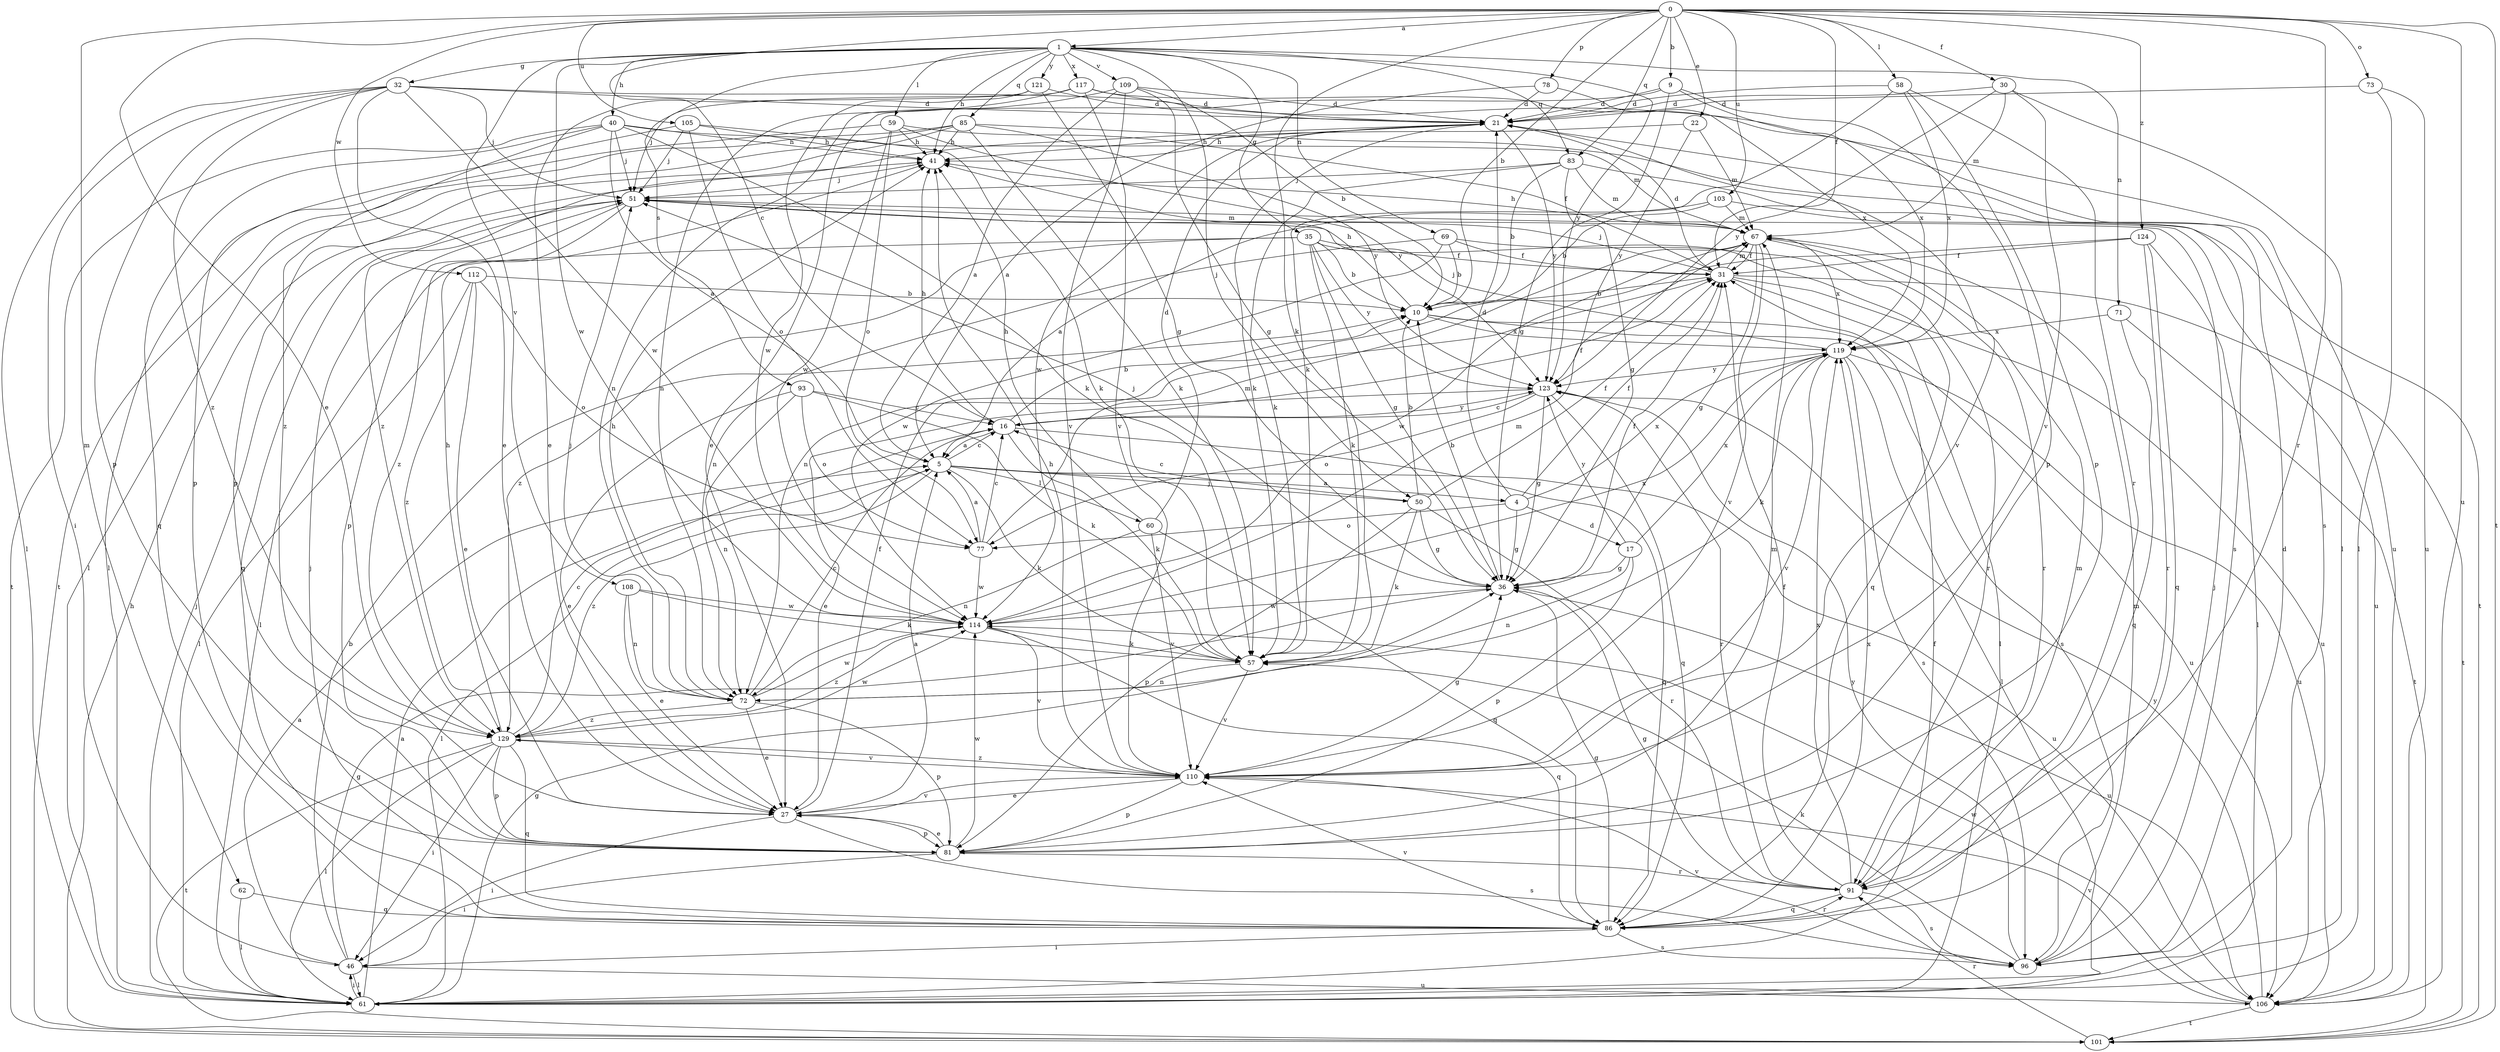 strict digraph  {
0;
1;
4;
5;
9;
10;
16;
17;
21;
22;
27;
30;
31;
32;
35;
36;
40;
41;
46;
50;
51;
57;
58;
59;
60;
61;
62;
67;
69;
71;
72;
73;
77;
78;
81;
83;
85;
86;
91;
93;
96;
101;
103;
105;
106;
108;
109;
110;
112;
114;
117;
119;
121;
123;
124;
129;
0 -> 1  [label=a];
0 -> 9  [label=b];
0 -> 10  [label=b];
0 -> 16  [label=c];
0 -> 22  [label=e];
0 -> 27  [label=e];
0 -> 30  [label=f];
0 -> 31  [label=f];
0 -> 57  [label=k];
0 -> 58  [label=l];
0 -> 62  [label=m];
0 -> 73  [label=o];
0 -> 78  [label=p];
0 -> 83  [label=q];
0 -> 91  [label=r];
0 -> 101  [label=t];
0 -> 103  [label=u];
0 -> 105  [label=u];
0 -> 106  [label=u];
0 -> 112  [label=w];
0 -> 124  [label=z];
1 -> 32  [label=g];
1 -> 35  [label=g];
1 -> 40  [label=h];
1 -> 41  [label=h];
1 -> 50  [label=j];
1 -> 59  [label=l];
1 -> 69  [label=n];
1 -> 71  [label=n];
1 -> 83  [label=q];
1 -> 85  [label=q];
1 -> 93  [label=s];
1 -> 108  [label=v];
1 -> 109  [label=v];
1 -> 114  [label=w];
1 -> 117  [label=x];
1 -> 121  [label=y];
1 -> 123  [label=y];
4 -> 17  [label=d];
4 -> 21  [label=d];
4 -> 31  [label=f];
4 -> 36  [label=g];
4 -> 77  [label=o];
4 -> 119  [label=x];
5 -> 4  [label=a];
5 -> 16  [label=c];
5 -> 50  [label=j];
5 -> 57  [label=k];
5 -> 60  [label=l];
5 -> 61  [label=l];
5 -> 106  [label=u];
5 -> 129  [label=z];
9 -> 21  [label=d];
9 -> 27  [label=e];
9 -> 36  [label=g];
9 -> 81  [label=p];
9 -> 119  [label=x];
10 -> 41  [label=h];
10 -> 96  [label=s];
10 -> 106  [label=u];
10 -> 119  [label=x];
16 -> 5  [label=a];
16 -> 10  [label=b];
16 -> 31  [label=f];
16 -> 41  [label=h];
16 -> 57  [label=k];
16 -> 86  [label=q];
16 -> 123  [label=y];
17 -> 36  [label=g];
17 -> 72  [label=n];
17 -> 81  [label=p];
17 -> 119  [label=x];
17 -> 123  [label=y];
21 -> 41  [label=h];
21 -> 57  [label=k];
21 -> 110  [label=v];
21 -> 114  [label=w];
21 -> 123  [label=y];
21 -> 129  [label=z];
22 -> 41  [label=h];
22 -> 67  [label=m];
22 -> 123  [label=y];
27 -> 5  [label=a];
27 -> 31  [label=f];
27 -> 46  [label=i];
27 -> 81  [label=p];
27 -> 96  [label=s];
27 -> 110  [label=v];
30 -> 21  [label=d];
30 -> 61  [label=l];
30 -> 67  [label=m];
30 -> 110  [label=v];
30 -> 123  [label=y];
31 -> 10  [label=b];
31 -> 21  [label=d];
31 -> 51  [label=j];
31 -> 61  [label=l];
31 -> 67  [label=m];
31 -> 101  [label=t];
31 -> 106  [label=u];
32 -> 21  [label=d];
32 -> 27  [label=e];
32 -> 46  [label=i];
32 -> 51  [label=j];
32 -> 61  [label=l];
32 -> 81  [label=p];
32 -> 106  [label=u];
32 -> 114  [label=w];
32 -> 129  [label=z];
35 -> 10  [label=b];
35 -> 31  [label=f];
35 -> 36  [label=g];
35 -> 57  [label=k];
35 -> 61  [label=l];
35 -> 86  [label=q];
35 -> 123  [label=y];
35 -> 129  [label=z];
36 -> 10  [label=b];
36 -> 31  [label=f];
36 -> 51  [label=j];
36 -> 106  [label=u];
36 -> 114  [label=w];
40 -> 5  [label=a];
40 -> 41  [label=h];
40 -> 51  [label=j];
40 -> 57  [label=k];
40 -> 67  [label=m];
40 -> 86  [label=q];
40 -> 101  [label=t];
40 -> 129  [label=z];
41 -> 51  [label=j];
46 -> 5  [label=a];
46 -> 10  [label=b];
46 -> 36  [label=g];
46 -> 61  [label=l];
46 -> 106  [label=u];
50 -> 10  [label=b];
50 -> 16  [label=c];
50 -> 31  [label=f];
50 -> 36  [label=g];
50 -> 57  [label=k];
50 -> 81  [label=p];
50 -> 91  [label=r];
51 -> 67  [label=m];
51 -> 81  [label=p];
51 -> 86  [label=q];
51 -> 129  [label=z];
57 -> 72  [label=n];
57 -> 110  [label=v];
58 -> 21  [label=d];
58 -> 57  [label=k];
58 -> 81  [label=p];
58 -> 91  [label=r];
58 -> 119  [label=x];
59 -> 31  [label=f];
59 -> 41  [label=h];
59 -> 61  [label=l];
59 -> 77  [label=o];
59 -> 114  [label=w];
59 -> 123  [label=y];
60 -> 21  [label=d];
60 -> 41  [label=h];
60 -> 72  [label=n];
60 -> 86  [label=q];
60 -> 110  [label=v];
61 -> 5  [label=a];
61 -> 31  [label=f];
61 -> 36  [label=g];
61 -> 46  [label=i];
61 -> 51  [label=j];
62 -> 61  [label=l];
62 -> 86  [label=q];
67 -> 31  [label=f];
67 -> 36  [label=g];
67 -> 41  [label=h];
67 -> 91  [label=r];
67 -> 110  [label=v];
67 -> 114  [label=w];
67 -> 119  [label=x];
69 -> 10  [label=b];
69 -> 31  [label=f];
69 -> 72  [label=n];
69 -> 91  [label=r];
69 -> 114  [label=w];
71 -> 86  [label=q];
71 -> 101  [label=t];
71 -> 119  [label=x];
72 -> 16  [label=c];
72 -> 27  [label=e];
72 -> 41  [label=h];
72 -> 51  [label=j];
72 -> 81  [label=p];
72 -> 114  [label=w];
72 -> 129  [label=z];
73 -> 21  [label=d];
73 -> 61  [label=l];
73 -> 106  [label=u];
77 -> 5  [label=a];
77 -> 16  [label=c];
77 -> 67  [label=m];
77 -> 114  [label=w];
78 -> 5  [label=a];
78 -> 21  [label=d];
78 -> 119  [label=x];
81 -> 27  [label=e];
81 -> 46  [label=i];
81 -> 67  [label=m];
81 -> 91  [label=r];
81 -> 114  [label=w];
83 -> 10  [label=b];
83 -> 36  [label=g];
83 -> 51  [label=j];
83 -> 57  [label=k];
83 -> 67  [label=m];
83 -> 101  [label=t];
85 -> 41  [label=h];
85 -> 57  [label=k];
85 -> 61  [label=l];
85 -> 81  [label=p];
85 -> 96  [label=s];
85 -> 101  [label=t];
85 -> 123  [label=y];
86 -> 36  [label=g];
86 -> 46  [label=i];
86 -> 51  [label=j];
86 -> 91  [label=r];
86 -> 96  [label=s];
86 -> 110  [label=v];
86 -> 119  [label=x];
91 -> 31  [label=f];
91 -> 36  [label=g];
91 -> 67  [label=m];
91 -> 86  [label=q];
91 -> 96  [label=s];
91 -> 119  [label=x];
93 -> 16  [label=c];
93 -> 27  [label=e];
93 -> 57  [label=k];
93 -> 72  [label=n];
93 -> 77  [label=o];
96 -> 21  [label=d];
96 -> 51  [label=j];
96 -> 57  [label=k];
96 -> 67  [label=m];
96 -> 110  [label=v];
96 -> 123  [label=y];
101 -> 41  [label=h];
101 -> 91  [label=r];
103 -> 5  [label=a];
103 -> 10  [label=b];
103 -> 67  [label=m];
103 -> 106  [label=u];
105 -> 41  [label=h];
105 -> 51  [label=j];
105 -> 57  [label=k];
105 -> 77  [label=o];
105 -> 81  [label=p];
106 -> 101  [label=t];
106 -> 110  [label=v];
106 -> 114  [label=w];
106 -> 123  [label=y];
108 -> 27  [label=e];
108 -> 57  [label=k];
108 -> 72  [label=n];
108 -> 114  [label=w];
109 -> 5  [label=a];
109 -> 10  [label=b];
109 -> 21  [label=d];
109 -> 36  [label=g];
109 -> 72  [label=n];
109 -> 110  [label=v];
110 -> 27  [label=e];
110 -> 36  [label=g];
110 -> 41  [label=h];
110 -> 81  [label=p];
110 -> 129  [label=z];
112 -> 10  [label=b];
112 -> 27  [label=e];
112 -> 61  [label=l];
112 -> 77  [label=o];
112 -> 129  [label=z];
114 -> 57  [label=k];
114 -> 67  [label=m];
114 -> 86  [label=q];
114 -> 110  [label=v];
114 -> 119  [label=x];
114 -> 129  [label=z];
117 -> 21  [label=d];
117 -> 51  [label=j];
117 -> 72  [label=n];
117 -> 96  [label=s];
117 -> 110  [label=v];
119 -> 51  [label=j];
119 -> 57  [label=k];
119 -> 61  [label=l];
119 -> 96  [label=s];
119 -> 106  [label=u];
119 -> 110  [label=v];
119 -> 123  [label=y];
121 -> 21  [label=d];
121 -> 27  [label=e];
121 -> 36  [label=g];
121 -> 114  [label=w];
123 -> 16  [label=c];
123 -> 27  [label=e];
123 -> 36  [label=g];
123 -> 77  [label=o];
123 -> 86  [label=q];
123 -> 91  [label=r];
124 -> 31  [label=f];
124 -> 61  [label=l];
124 -> 72  [label=n];
124 -> 86  [label=q];
124 -> 91  [label=r];
129 -> 16  [label=c];
129 -> 41  [label=h];
129 -> 46  [label=i];
129 -> 61  [label=l];
129 -> 81  [label=p];
129 -> 86  [label=q];
129 -> 101  [label=t];
129 -> 110  [label=v];
129 -> 114  [label=w];
}
